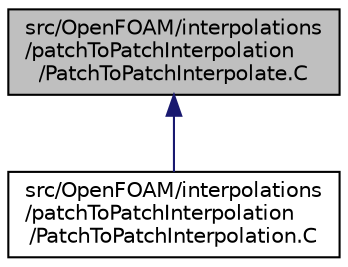 digraph "src/OpenFOAM/interpolations/patchToPatchInterpolation/PatchToPatchInterpolate.C"
{
  bgcolor="transparent";
  edge [fontname="Helvetica",fontsize="10",labelfontname="Helvetica",labelfontsize="10"];
  node [fontname="Helvetica",fontsize="10",shape=record];
  Node1 [label="src/OpenFOAM/interpolations\l/patchToPatchInterpolation\l/PatchToPatchInterpolate.C",height=0.2,width=0.4,color="black", fillcolor="grey75", style="filled", fontcolor="black"];
  Node1 -> Node2 [dir="back",color="midnightblue",fontsize="10",style="solid",fontname="Helvetica"];
  Node2 [label="src/OpenFOAM/interpolations\l/patchToPatchInterpolation\l/PatchToPatchInterpolation.C",height=0.2,width=0.4,color="black",URL="$a08409.html"];
}
